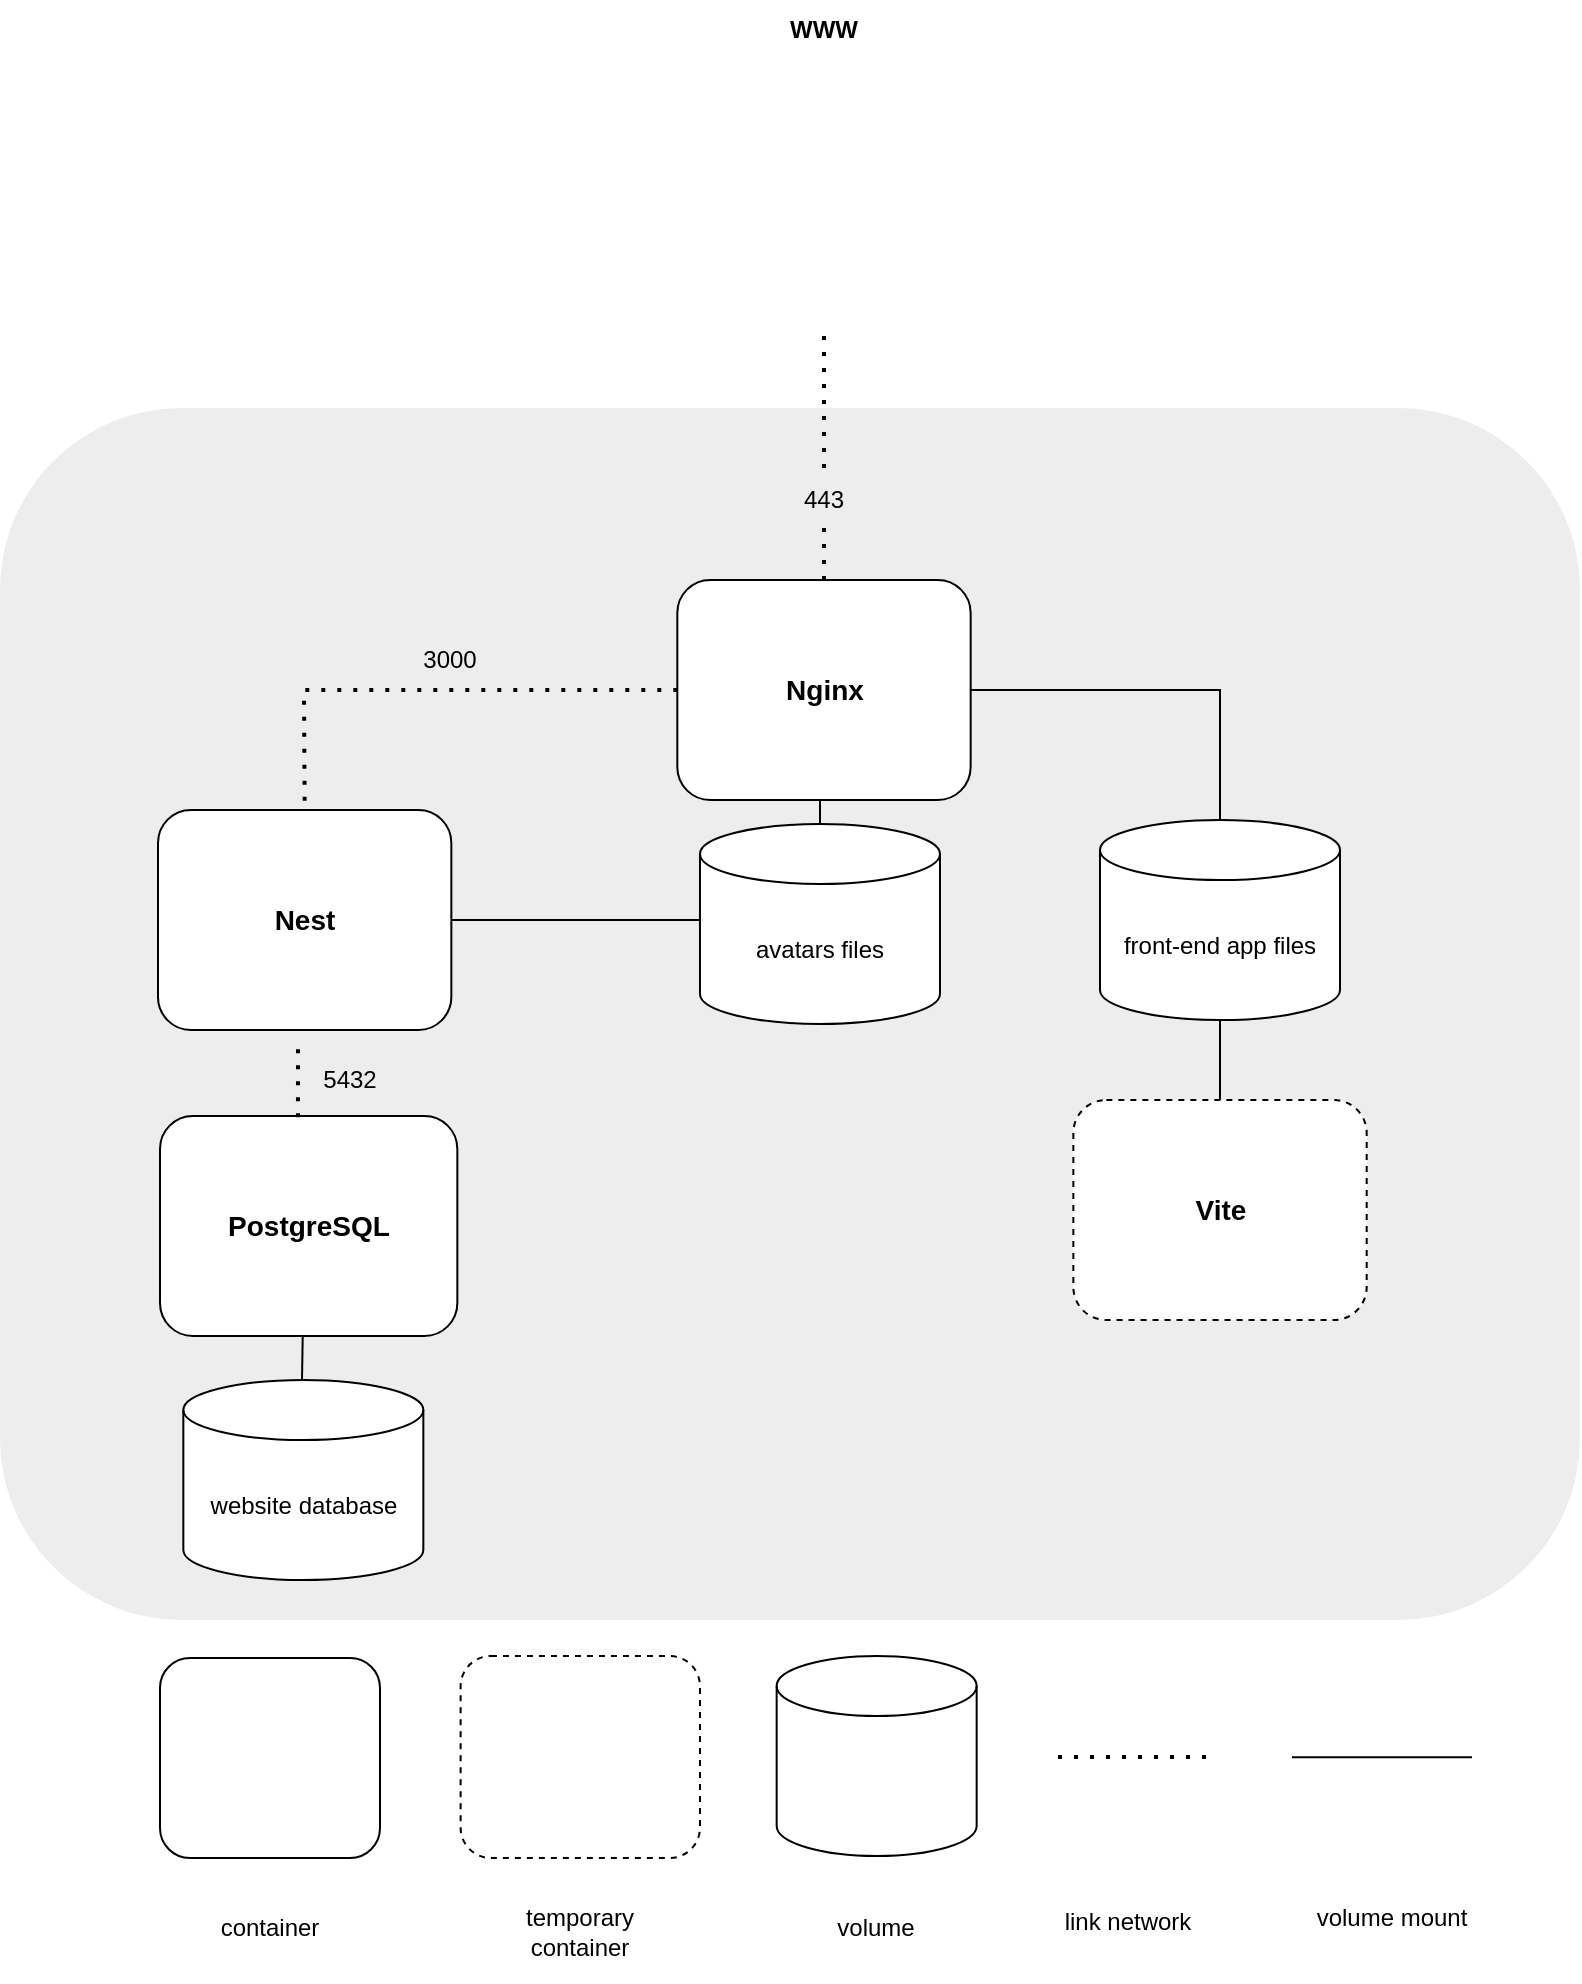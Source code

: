 <mxfile version="21.3.6" type="github">
  <diagram name="Page-1" id="UxeyChZILjidG07LdBUV">
    <mxGraphModel dx="2074" dy="1096" grid="1" gridSize="10" guides="1" tooltips="1" connect="1" arrows="1" fold="1" page="1" pageScale="1" pageWidth="827" pageHeight="1169" math="0" shadow="0">
      <root>
        <mxCell id="0" />
        <mxCell id="1" parent="0" />
        <mxCell id="xaLoWIlu8mRHAP46BQhi-22" value="" style="rounded=1;whiteSpace=wrap;html=1;fillColor=#EDEDED;strokeColor=none;" parent="1" vertex="1">
          <mxGeometry x="10" y="214" width="790" height="606" as="geometry" />
        </mxCell>
        <mxCell id="xaLoWIlu8mRHAP46BQhi-5" value="&lt;font style=&quot;font-size: 14px;&quot;&gt;&lt;b&gt;Nginx&lt;/b&gt;&lt;/font&gt;" style="rounded=1;whiteSpace=wrap;html=1;" parent="1" vertex="1">
          <mxGeometry x="348.66" y="300" width="146.67" height="110" as="geometry" />
        </mxCell>
        <mxCell id="xaLoWIlu8mRHAP46BQhi-6" value="" style="shape=image;html=1;verticalAlign=top;verticalLabelPosition=bottom;labelBackgroundColor=#ffffff;imageAspect=0;aspect=fixed;image=https://cdn4.iconfinder.com/data/icons/ionicons/512/icon-ios7-world-outline-128.png" parent="1" vertex="1">
          <mxGeometry x="358" y="50" width="128" height="128" as="geometry" />
        </mxCell>
        <mxCell id="xaLoWIlu8mRHAP46BQhi-8" value="&lt;b&gt;WWW&lt;/b&gt;" style="text;strokeColor=none;align=center;fillColor=none;html=1;verticalAlign=middle;whiteSpace=wrap;rounded=0;" parent="1" vertex="1">
          <mxGeometry x="392" y="10" width="60" height="30" as="geometry" />
        </mxCell>
        <mxCell id="xaLoWIlu8mRHAP46BQhi-9" value="" style="endArrow=none;dashed=1;html=1;dashPattern=1 3;strokeWidth=2;rounded=0;exitX=0.5;exitY=0;exitDx=0;exitDy=0;entryX=0.5;entryY=1;entryDx=0;entryDy=0;" parent="1" source="xaLoWIlu8mRHAP46BQhi-5" target="xaLoWIlu8mRHAP46BQhi-6" edge="1">
          <mxGeometry width="50" height="50" relative="1" as="geometry">
            <mxPoint x="515" y="390" as="sourcePoint" />
            <mxPoint x="695" y="210" as="targetPoint" />
          </mxGeometry>
        </mxCell>
        <mxCell id="xaLoWIlu8mRHAP46BQhi-11" value="&lt;b style=&quot;font-size: 14px;&quot;&gt;Nest&lt;/b&gt;" style="rounded=1;whiteSpace=wrap;html=1;" parent="1" vertex="1">
          <mxGeometry x="89" y="415" width="146.67" height="110" as="geometry" />
        </mxCell>
        <mxCell id="xaLoWIlu8mRHAP46BQhi-12" value="website database" style="shape=cylinder3;whiteSpace=wrap;html=1;boundedLbl=1;backgroundOutline=1;size=15;" parent="1" vertex="1">
          <mxGeometry x="101.67" y="700" width="120" height="100" as="geometry" />
        </mxCell>
        <mxCell id="xaLoWIlu8mRHAP46BQhi-14" value="" style="rounded=1;whiteSpace=wrap;html=1;" parent="1" vertex="1">
          <mxGeometry x="90" y="839" width="110" height="100" as="geometry" />
        </mxCell>
        <mxCell id="xaLoWIlu8mRHAP46BQhi-15" value="" style="shape=cylinder3;whiteSpace=wrap;html=1;boundedLbl=1;backgroundOutline=1;size=15;" parent="1" vertex="1">
          <mxGeometry x="398.33" y="838" width="100" height="100" as="geometry" />
        </mxCell>
        <mxCell id="xaLoWIlu8mRHAP46BQhi-16" value="" style="endArrow=none;dashed=1;html=1;dashPattern=1 3;strokeWidth=2;rounded=0;" parent="1" edge="1">
          <mxGeometry width="50" height="50" relative="1" as="geometry">
            <mxPoint x="539" y="888.5" as="sourcePoint" />
            <mxPoint x="619" y="888.5" as="targetPoint" />
          </mxGeometry>
        </mxCell>
        <mxCell id="xaLoWIlu8mRHAP46BQhi-17" value="container" style="text;strokeColor=none;align=center;fillColor=none;html=1;verticalAlign=middle;whiteSpace=wrap;rounded=0;" parent="1" vertex="1">
          <mxGeometry x="100" y="949" width="90" height="50" as="geometry" />
        </mxCell>
        <mxCell id="xaLoWIlu8mRHAP46BQhi-18" value="volume" style="text;strokeColor=none;align=center;fillColor=none;html=1;verticalAlign=middle;whiteSpace=wrap;rounded=0;" parent="1" vertex="1">
          <mxGeometry x="403.33" y="954" width="90" height="40" as="geometry" />
        </mxCell>
        <mxCell id="xaLoWIlu8mRHAP46BQhi-19" value="link network" style="text;strokeColor=none;align=center;fillColor=none;html=1;verticalAlign=middle;whiteSpace=wrap;rounded=0;" parent="1" vertex="1">
          <mxGeometry x="529" y="951" width="90" height="40" as="geometry" />
        </mxCell>
        <mxCell id="xaLoWIlu8mRHAP46BQhi-23" value="443" style="rounded=0;whiteSpace=wrap;html=1;fillColor=#ededed;strokeColor=none;" parent="1" vertex="1">
          <mxGeometry x="376.99" y="250" width="90" height="20" as="geometry" />
        </mxCell>
        <mxCell id="xaLoWIlu8mRHAP46BQhi-25" value="" style="endArrow=none;dashed=1;html=1;dashPattern=1 3;strokeWidth=2;rounded=0;entryX=0.5;entryY=0;entryDx=0;entryDy=0;" parent="1" source="xaLoWIlu8mRHAP46BQhi-5" target="xaLoWIlu8mRHAP46BQhi-11" edge="1">
          <mxGeometry width="50" height="50" relative="1" as="geometry">
            <mxPoint x="535.949" y="465" as="sourcePoint" />
            <mxPoint x="497.67" y="415" as="targetPoint" />
            <Array as="points">
              <mxPoint x="162" y="355" />
            </Array>
          </mxGeometry>
        </mxCell>
        <mxCell id="xaLoWIlu8mRHAP46BQhi-27" value="front-end app files" style="shape=cylinder3;whiteSpace=wrap;html=1;boundedLbl=1;backgroundOutline=1;size=15;" parent="1" vertex="1">
          <mxGeometry x="560" y="420" width="120" height="100" as="geometry" />
        </mxCell>
        <mxCell id="xaLoWIlu8mRHAP46BQhi-29" value="" style="endArrow=none;html=1;rounded=0;entryX=0.5;entryY=0;entryDx=0;entryDy=0;entryPerimeter=0;" parent="1" source="xaLoWIlu8mRHAP46BQhi-5" target="xaLoWIlu8mRHAP46BQhi-27" edge="1">
          <mxGeometry width="50" height="50" relative="1" as="geometry">
            <mxPoint x="515" y="610" as="sourcePoint" />
            <mxPoint x="565" y="560" as="targetPoint" />
            <Array as="points">
              <mxPoint x="620" y="355" />
            </Array>
          </mxGeometry>
        </mxCell>
        <mxCell id="xaLoWIlu8mRHAP46BQhi-33" value="" style="endArrow=none;html=1;rounded=0;entryX=0.48;entryY=0.999;entryDx=0;entryDy=0;entryPerimeter=0;" parent="1" target="6YuKUgH-tVPZ8AmwfqDj-9" edge="1">
          <mxGeometry width="50" height="50" relative="1" as="geometry">
            <mxPoint x="161" y="700" as="sourcePoint" />
            <mxPoint x="163.335" y="678" as="targetPoint" />
          </mxGeometry>
        </mxCell>
        <mxCell id="xaLoWIlu8mRHAP46BQhi-41" value="3000" style="rounded=0;whiteSpace=wrap;html=1;fillColor=#ededed;strokeColor=none;" parent="1" vertex="1">
          <mxGeometry x="210" y="330" width="50" height="20" as="geometry" />
        </mxCell>
        <mxCell id="xaLoWIlu8mRHAP46BQhi-43" value="5432" style="rounded=0;whiteSpace=wrap;html=1;fillColor=#ededed;strokeColor=none;" parent="1" vertex="1">
          <mxGeometry x="160" y="540" width="50" height="20" as="geometry" />
        </mxCell>
        <mxCell id="6YuKUgH-tVPZ8AmwfqDj-3" value="" style="endArrow=none;html=1;rounded=0;" edge="1" parent="1" target="xaLoWIlu8mRHAP46BQhi-11">
          <mxGeometry width="50" height="50" relative="1" as="geometry">
            <mxPoint x="360" y="470" as="sourcePoint" />
            <mxPoint x="460" y="586" as="targetPoint" />
          </mxGeometry>
        </mxCell>
        <mxCell id="6YuKUgH-tVPZ8AmwfqDj-9" value="&lt;b style=&quot;font-size: 14px;&quot;&gt;PostgreSQL&lt;/b&gt;" style="rounded=1;whiteSpace=wrap;html=1;" vertex="1" parent="1">
          <mxGeometry x="90.0" y="568" width="148.67" height="110" as="geometry" />
        </mxCell>
        <mxCell id="6YuKUgH-tVPZ8AmwfqDj-10" value="" style="endArrow=none;dashed=1;html=1;dashPattern=1 3;strokeWidth=2;rounded=0;exitX=0.464;exitY=0.006;exitDx=0;exitDy=0;exitPerimeter=0;" edge="1" parent="1" source="6YuKUgH-tVPZ8AmwfqDj-9">
          <mxGeometry width="50" height="50" relative="1" as="geometry">
            <mxPoint x="110" y="570" as="sourcePoint" />
            <mxPoint x="159" y="530" as="targetPoint" />
          </mxGeometry>
        </mxCell>
        <mxCell id="6YuKUgH-tVPZ8AmwfqDj-12" value="avatars files" style="shape=cylinder3;whiteSpace=wrap;html=1;boundedLbl=1;backgroundOutline=1;size=15;" vertex="1" parent="1">
          <mxGeometry x="359.99" y="422" width="120" height="100" as="geometry" />
        </mxCell>
        <mxCell id="6YuKUgH-tVPZ8AmwfqDj-13" value="" style="endArrow=none;html=1;rounded=0;" edge="1" parent="1">
          <mxGeometry width="50" height="50" relative="1" as="geometry">
            <mxPoint x="656" y="888.67" as="sourcePoint" />
            <mxPoint x="746" y="888.67" as="targetPoint" />
          </mxGeometry>
        </mxCell>
        <mxCell id="6YuKUgH-tVPZ8AmwfqDj-14" value="volume mount" style="text;strokeColor=none;align=center;fillColor=none;html=1;verticalAlign=middle;whiteSpace=wrap;rounded=0;" vertex="1" parent="1">
          <mxGeometry x="661" y="949" width="90" height="40" as="geometry" />
        </mxCell>
        <mxCell id="6YuKUgH-tVPZ8AmwfqDj-15" value="" style="endArrow=none;html=1;rounded=0;entryX=0.5;entryY=0;entryDx=0;entryDy=0;entryPerimeter=0;" edge="1" parent="1" target="6YuKUgH-tVPZ8AmwfqDj-12">
          <mxGeometry width="50" height="50" relative="1" as="geometry">
            <mxPoint x="420" y="410" as="sourcePoint" />
            <mxPoint x="246" y="480" as="targetPoint" />
          </mxGeometry>
        </mxCell>
        <mxCell id="6YuKUgH-tVPZ8AmwfqDj-16" value="&lt;b style=&quot;font-size: 14px;&quot;&gt;Vite&lt;/b&gt;" style="rounded=1;whiteSpace=wrap;html=1;dashed=1;" vertex="1" parent="1">
          <mxGeometry x="546.67" y="560" width="146.67" height="110" as="geometry" />
        </mxCell>
        <mxCell id="6YuKUgH-tVPZ8AmwfqDj-20" value="" style="endArrow=none;html=1;rounded=0;entryX=0.5;entryY=1;entryDx=0;entryDy=0;entryPerimeter=0;exitX=0.5;exitY=0;exitDx=0;exitDy=0;" edge="1" parent="1" source="6YuKUgH-tVPZ8AmwfqDj-16" target="xaLoWIlu8mRHAP46BQhi-27">
          <mxGeometry width="50" height="50" relative="1" as="geometry">
            <mxPoint x="470" y="640" as="sourcePoint" />
            <mxPoint x="520" y="590" as="targetPoint" />
          </mxGeometry>
        </mxCell>
        <mxCell id="6YuKUgH-tVPZ8AmwfqDj-21" value="" style="rounded=1;whiteSpace=wrap;html=1;dashed=1;" vertex="1" parent="1">
          <mxGeometry x="240.31" y="838" width="119.68" height="101" as="geometry" />
        </mxCell>
        <mxCell id="6YuKUgH-tVPZ8AmwfqDj-22" value="temporary&lt;br&gt;container" style="text;strokeColor=none;align=center;fillColor=none;html=1;verticalAlign=middle;whiteSpace=wrap;rounded=0;" vertex="1" parent="1">
          <mxGeometry x="255.15" y="951" width="90" height="50" as="geometry" />
        </mxCell>
      </root>
    </mxGraphModel>
  </diagram>
</mxfile>
